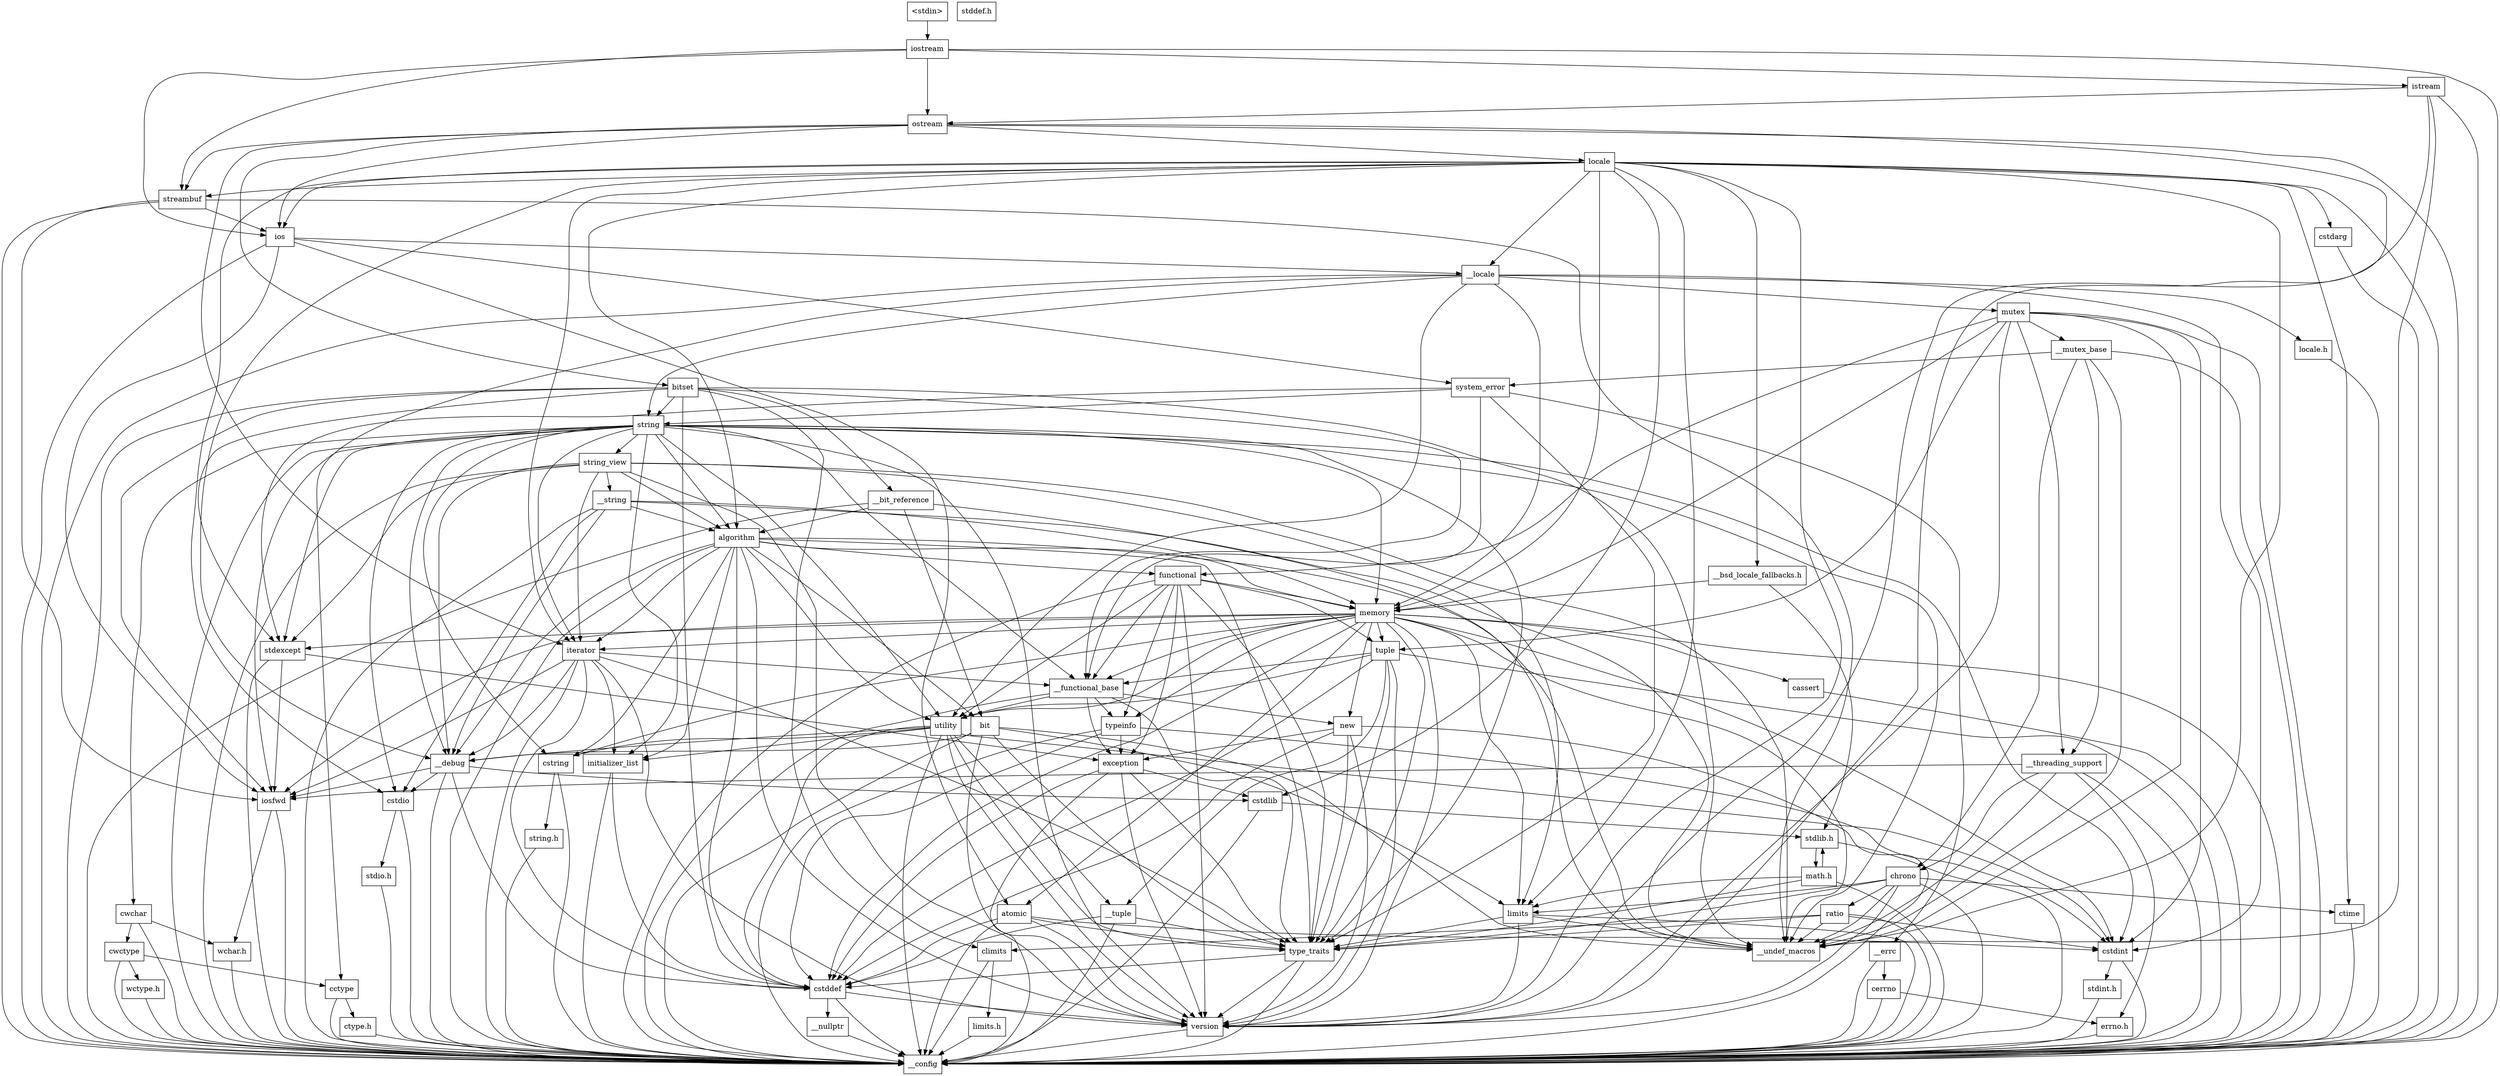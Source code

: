 digraph "dependencies" {
  header_0 [ shape="box", label="\<stdin\>" ];
  header_1 [ shape="box", label="iostream" ];
  header_105 [ shape="box", label="memory" ];
  header_106 [ shape="box", label="typeinfo" ];
  header_107 [ shape="box", label="exception" ];
  header_108 [ shape="box", label="new" ];
  header_109 [ shape="box", label="iterator" ];
  header_11 [ shape="box", label="ios" ];
  header_110 [ shape="box", label="__functional_base" ];
  header_111 [ shape="box", label="tuple" ];
  header_112 [ shape="box", label="stdexcept" ];
  header_113 [ shape="box", label="cassert" ];
  header_115 [ shape="box", label="atomic" ];
  header_116 [ shape="box", label="functional" ];
  header_117 [ shape="box", label="bit" ];
  header_118 [ shape="box", label="cwchar" ];
  header_119 [ shape="box", label="cwctype" ];
  header_12 [ shape="box", label="iosfwd" ];
  header_120 [ shape="box", label="cctype" ];
  header_121 [ shape="box", label="ctype.h" ];
  header_123 [ shape="box", label="wctype.h" ];
  header_126 [ shape="box", label="mutex" ];
  header_127 [ shape="box", label="__mutex_base" ];
  header_128 [ shape="box", label="chrono" ];
  header_129 [ shape="box", label="ctime" ];
  header_13 [ shape="box", label="wchar.h" ];
  header_135 [ shape="box", label="ratio" ];
  header_136 [ shape="box", label="climits" ];
  header_137 [ shape="box", label="limits.h" ];
  header_146 [ shape="box", label="system_error" ];
  header_147 [ shape="box", label="__errc" ];
  header_148 [ shape="box", label="cerrno" ];
  header_149 [ shape="box", label="errno.h" ];
  header_157 [ shape="box", label="__threading_support" ];
  header_163 [ shape="box", label="locale.h" ];
  header_166 [ shape="box", label="streambuf" ];
  header_167 [ shape="box", label="istream" ];
  header_168 [ shape="box", label="ostream" ];
  header_169 [ shape="box", label="locale" ];
  header_170 [ shape="box", label="cstdarg" ];
  header_172 [ shape="box", label="__bsd_locale_fallbacks.h" ];
  header_173 [ shape="box", label="bitset" ];
  header_174 [ shape="box", label="__bit_reference" ];
  header_18 [ shape="box", label="stddef.h" ];
  header_2 [ shape="box", label="__config" ];
  header_29 [ shape="box", label="__locale" ];
  header_30 [ shape="box", label="string" ];
  header_31 [ shape="box", label="string_view" ];
  header_32 [ shape="box", label="__string" ];
  header_33 [ shape="box", label="algorithm" ];
  header_34 [ shape="box", label="initializer_list" ];
  header_35 [ shape="box", label="cstddef" ];
  header_36 [ shape="box", label="version" ];
  header_38 [ shape="box", label="__nullptr" ];
  header_39 [ shape="box", label="type_traits" ];
  header_40 [ shape="box", label="cstring" ];
  header_41 [ shape="box", label="string.h" ];
  header_44 [ shape="box", label="utility" ];
  header_45 [ shape="box", label="__tuple" ];
  header_46 [ shape="box", label="cstdint" ];
  header_47 [ shape="box", label="stdint.h" ];
  header_54 [ shape="box", label="__debug" ];
  header_55 [ shape="box", label="cstdlib" ];
  header_56 [ shape="box", label="stdlib.h" ];
  header_81 [ shape="box", label="math.h" ];
  header_93 [ shape="box", label="limits" ];
  header_94 [ shape="box", label="__undef_macros" ];
  header_95 [ shape="box", label="cstdio" ];
  header_96 [ shape="box", label="stdio.h" ];
  header_118 -> header_13;
  header_118 -> header_2;
  header_118 -> header_119;
  header_119 -> header_123;
  header_119 -> header_2;
  header_119 -> header_120;
  header_167 -> header_36;
  header_167 -> header_94;
  header_167 -> header_168;
  header_167 -> header_2;
  header_115 -> header_36;
  header_115 -> header_46;
  header_115 -> header_35;
  header_115 -> header_2;
  header_115 -> header_39;
  header_163 -> header_2;
  header_116 -> header_39;
  header_116 -> header_36;
  header_116 -> header_44;
  header_116 -> header_2;
  header_116 -> header_105;
  header_116 -> header_107;
  header_116 -> header_106;
  header_116 -> header_110;
  header_116 -> header_111;
  header_117 -> header_39;
  header_117 -> header_36;
  header_117 -> header_54;
  header_117 -> header_2;
  header_117 -> header_94;
  header_117 -> header_93;
  header_112 -> header_107;
  header_112 -> header_2;
  header_112 -> header_12;
  header_113 -> header_2;
  header_110 -> header_39;
  header_110 -> header_44;
  header_110 -> header_2;
  header_110 -> header_108;
  header_110 -> header_107;
  header_110 -> header_106;
  header_111 -> header_39;
  header_111 -> header_36;
  header_111 -> header_35;
  header_111 -> header_45;
  header_111 -> header_44;
  header_111 -> header_2;
  header_111 -> header_110;
  header_169 -> header_170;
  header_169 -> header_29;
  header_169 -> header_11;
  header_169 -> header_172;
  header_169 -> header_36;
  header_169 -> header_54;
  header_169 -> header_33;
  header_169 -> header_55;
  header_169 -> header_94;
  header_169 -> header_109;
  header_169 -> header_95;
  header_169 -> header_105;
  header_169 -> header_2;
  header_169 -> header_166;
  header_169 -> header_129;
  header_169 -> header_93;
  header_168 -> header_11;
  header_168 -> header_173;
  header_168 -> header_36;
  header_168 -> header_169;
  header_168 -> header_109;
  header_168 -> header_2;
  header_168 -> header_166;
  header_47 -> header_2;
  header_46 -> header_47;
  header_46 -> header_2;
  header_45 -> header_35;
  header_45 -> header_2;
  header_45 -> header_39;
  header_44 -> header_39;
  header_44 -> header_36;
  header_44 -> header_34;
  header_44 -> header_35;
  header_44 -> header_54;
  header_44 -> header_46;
  header_44 -> header_45;
  header_44 -> header_2;
  header_44 -> header_40;
  header_41 -> header_2;
  header_40 -> header_2;
  header_40 -> header_41;
  header_105 -> header_115;
  header_105 -> header_12;
  header_105 -> header_39;
  header_105 -> header_36;
  header_105 -> header_35;
  header_105 -> header_46;
  header_105 -> header_44;
  header_105 -> header_2;
  header_105 -> header_108;
  header_105 -> header_40;
  header_105 -> header_94;
  header_105 -> header_109;
  header_105 -> header_111;
  header_105 -> header_106;
  header_105 -> header_112;
  header_105 -> header_113;
  header_105 -> header_110;
  header_105 -> header_93;
  header_107 -> header_36;
  header_107 -> header_35;
  header_107 -> header_2;
  header_107 -> header_55;
  header_107 -> header_39;
  header_106 -> header_46;
  header_106 -> header_107;
  header_106 -> header_35;
  header_106 -> header_2;
  header_166 -> header_94;
  header_166 -> header_2;
  header_166 -> header_11;
  header_166 -> header_12;
  header_0 -> header_1;
  header_1 -> header_167;
  header_1 -> header_168;
  header_1 -> header_2;
  header_1 -> header_11;
  header_1 -> header_166;
  header_54 -> header_95;
  header_54 -> header_35;
  header_54 -> header_2;
  header_54 -> header_55;
  header_54 -> header_12;
  header_55 -> header_2;
  header_55 -> header_56;
  header_56 -> header_81;
  header_56 -> header_2;
  header_135 -> header_94;
  header_135 -> header_46;
  header_135 -> header_2;
  header_135 -> header_136;
  header_135 -> header_39;
  header_136 -> header_2;
  header_136 -> header_137;
  header_137 -> header_2;
  header_29 -> header_46;
  header_29 -> header_30;
  header_29 -> header_126;
  header_29 -> header_44;
  header_29 -> header_2;
  header_29 -> header_120;
  header_29 -> header_163;
  header_29 -> header_105;
  header_127 -> header_94;
  header_127 -> header_146;
  header_127 -> header_2;
  header_127 -> header_157;
  header_127 -> header_128;
  header_126 -> header_157;
  header_126 -> header_36;
  header_126 -> header_127;
  header_126 -> header_46;
  header_126 -> header_2;
  header_126 -> header_94;
  header_126 -> header_105;
  header_126 -> header_116;
  header_126 -> header_111;
  header_123 -> header_2;
  header_121 -> header_2;
  header_120 -> header_2;
  header_120 -> header_121;
  header_129 -> header_2;
  header_128 -> header_39;
  header_128 -> header_36;
  header_128 -> header_2;
  header_128 -> header_135;
  header_128 -> header_94;
  header_128 -> header_129;
  header_128 -> header_93;
  header_38 -> header_2;
  header_39 -> header_36;
  header_39 -> header_35;
  header_39 -> header_2;
  header_36 -> header_2;
  header_34 -> header_35;
  header_34 -> header_2;
  header_35 -> header_36;
  header_35 -> header_2;
  header_35 -> header_38;
  header_32 -> header_54;
  header_32 -> header_33;
  header_32 -> header_94;
  header_32 -> header_2;
  header_32 -> header_105;
  header_32 -> header_95;
  header_33 -> header_117;
  header_33 -> header_39;
  header_33 -> header_36;
  header_33 -> header_34;
  header_33 -> header_35;
  header_33 -> header_54;
  header_33 -> header_94;
  header_33 -> header_44;
  header_33 -> header_109;
  header_33 -> header_40;
  header_33 -> header_116;
  header_33 -> header_2;
  header_33 -> header_105;
  header_30 -> header_2;
  header_30 -> header_12;
  header_30 -> header_39;
  header_30 -> header_36;
  header_30 -> header_34;
  header_30 -> header_54;
  header_30 -> header_33;
  header_30 -> header_31;
  header_30 -> header_46;
  header_30 -> header_44;
  header_30 -> header_109;
  header_30 -> header_118;
  header_30 -> header_40;
  header_30 -> header_94;
  header_30 -> header_95;
  header_30 -> header_105;
  header_30 -> header_112;
  header_30 -> header_110;
  header_31 -> header_36;
  header_31 -> header_54;
  header_31 -> header_32;
  header_31 -> header_33;
  header_31 -> header_109;
  header_31 -> header_94;
  header_31 -> header_2;
  header_31 -> header_112;
  header_31 -> header_93;
  header_157 -> header_149;
  header_157 -> header_94;
  header_157 -> header_2;
  header_157 -> header_12;
  header_157 -> header_128;
  header_109 -> header_12;
  header_109 -> header_39;
  header_109 -> header_36;
  header_109 -> header_34;
  header_109 -> header_35;
  header_109 -> header_54;
  header_109 -> header_2;
  header_109 -> header_110;
  header_108 -> header_36;
  header_108 -> header_107;
  header_108 -> header_35;
  header_108 -> header_2;
  header_108 -> header_39;
  header_81 -> header_93;
  header_81 -> header_2;
  header_81 -> header_56;
  header_81 -> header_39;
  header_147 -> header_148;
  header_147 -> header_2;
  header_146 -> header_39;
  header_146 -> header_112;
  header_146 -> header_30;
  header_146 -> header_110;
  header_146 -> header_147;
  header_149 -> header_2;
  header_148 -> header_149;
  header_148 -> header_2;
  header_11 -> header_29;
  header_11 -> header_115;
  header_11 -> header_2;
  header_11 -> header_12;
  header_11 -> header_146;
  header_12 -> header_2;
  header_12 -> header_13;
  header_13 -> header_2;
  header_95 -> header_96;
  header_95 -> header_2;
  header_96 -> header_2;
  header_93 -> header_94;
  header_93 -> header_36;
  header_93 -> header_2;
  header_93 -> header_39;
  header_174 -> header_94;
  header_174 -> header_117;
  header_174 -> header_2;
  header_174 -> header_33;
  header_170 -> header_2;
  header_172 -> header_105;
  header_172 -> header_56;
  header_173 -> header_174;
  header_173 -> header_12;
  header_173 -> header_35;
  header_173 -> header_30;
  header_173 -> header_2;
  header_173 -> header_136;
  header_173 -> header_94;
  header_173 -> header_112;
  header_173 -> header_110;
}